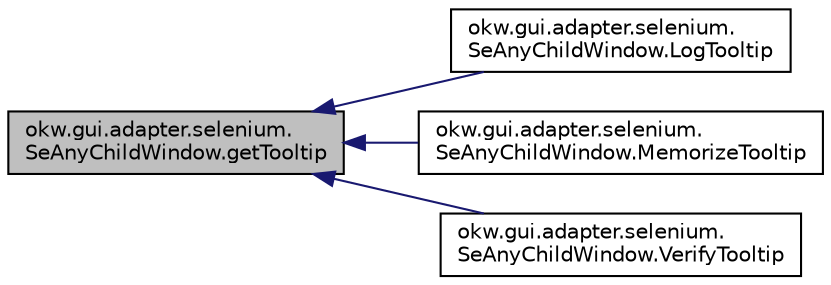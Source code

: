 digraph "okw.gui.adapter.selenium.SeAnyChildWindow.getTooltip"
{
 // INTERACTIVE_SVG=YES
  edge [fontname="Helvetica",fontsize="10",labelfontname="Helvetica",labelfontsize="10"];
  node [fontname="Helvetica",fontsize="10",shape=record];
  rankdir="LR";
  Node141 [label="okw.gui.adapter.selenium.\lSeAnyChildWindow.getTooltip",height=0.2,width=0.4,color="black", fillcolor="grey75", style="filled", fontcolor="black"];
  Node141 -> Node142 [dir="back",color="midnightblue",fontsize="10",style="solid",fontname="Helvetica"];
  Node142 [label="okw.gui.adapter.selenium.\lSeAnyChildWindow.LogTooltip",height=0.2,width=0.4,color="black", fillcolor="white", style="filled",URL="$classokw_1_1gui_1_1adapter_1_1selenium_1_1_se_any_child_window.html#a11271dce635b5c2714f14b9b7e4c2bf9",tooltip="Logt den textuellen Inhalt des ToolTips. "];
  Node141 -> Node143 [dir="back",color="midnightblue",fontsize="10",style="solid",fontname="Helvetica"];
  Node143 [label="okw.gui.adapter.selenium.\lSeAnyChildWindow.MemorizeTooltip",height=0.2,width=0.4,color="black", fillcolor="white", style="filled",URL="$classokw_1_1gui_1_1adapter_1_1selenium_1_1_se_any_child_window.html#a9d8a7b5b58c3eb991d7052a82a834f29",tooltip="Ermittelt den textuellen Inhalt des ToolTips für das Schlüsselwort MerkeWert. "];
  Node141 -> Node144 [dir="back",color="midnightblue",fontsize="10",style="solid",fontname="Helvetica"];
  Node144 [label="okw.gui.adapter.selenium.\lSeAnyChildWindow.VerifyTooltip",height=0.2,width=0.4,color="black", fillcolor="white", style="filled",URL="$classokw_1_1gui_1_1adapter_1_1selenium_1_1_se_any_child_window.html#ae60fbaf8981798fcfcee6e8f2e5eec15",tooltip="Ermittelt den textuellen Inhalt des ToolTips für Prüfewert. "];
}
